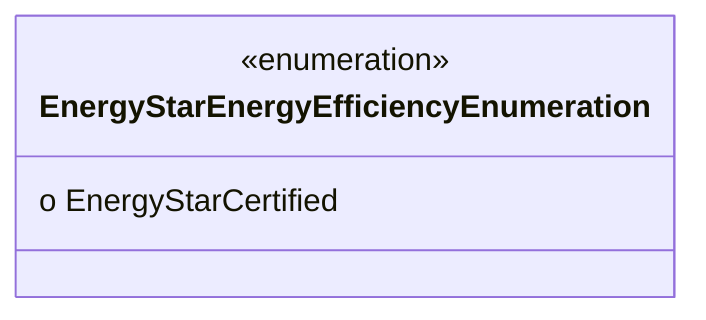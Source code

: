 classDiagram
  class EnergyStarEnergyEfficiencyEnumeration {
<<enumeration>>
  o EnergyStarCertified
 }